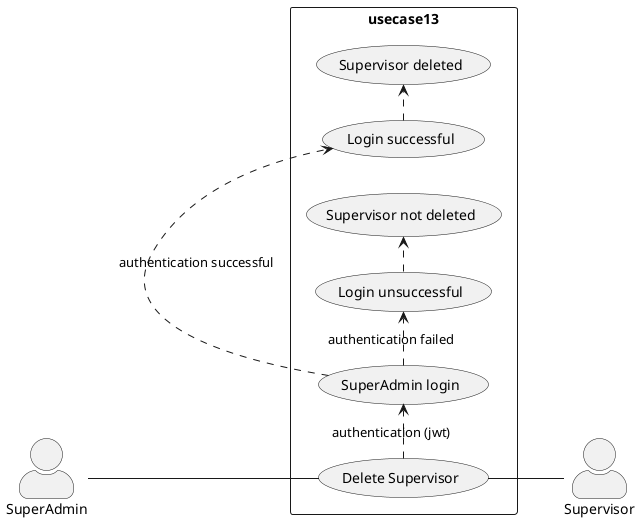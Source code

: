 @startuml SuperAdmin Delete Supervisor

skinparam actorStyle awesome
left to right direction
skinparam packageStyle rectangle

actor SuperAdmin
actor Supervisor

rectangle usecase13{
  SuperAdmin -- (Delete Supervisor)
  (Delete Supervisor) .> (SuperAdmin login) : authentication (jwt)
  (SuperAdmin login) .> (Login successful) : authentication successful
  (Login successful) .> (Supervisor deleted)  
  (SuperAdmin login) .> (Login unsuccessful) : authentication failed
  (Login unsuccessful) .> (Supervisor not deleted)  
  (Delete Supervisor) -- Supervisor
}

@enduml
